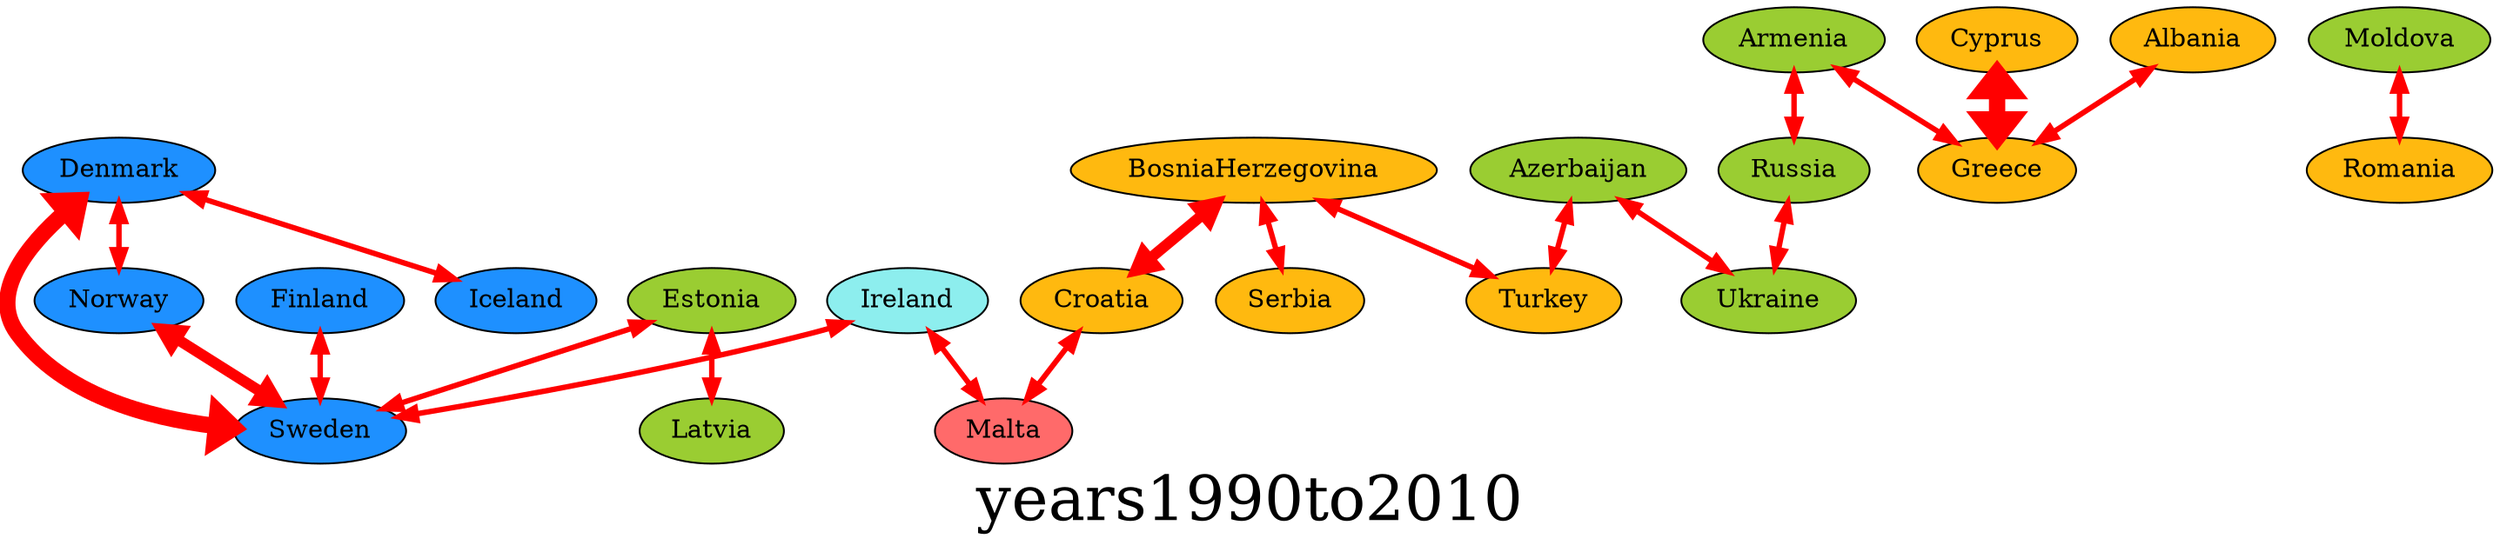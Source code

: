 digraph{ graph [label=years1990to2010, fontsize=34]; BosniaHerzegovina [style=filled,fillcolor=darkgoldenrod1]; Croatia [style=filled,fillcolor=darkgoldenrod1]; Azerbaijan [style=filled,fillcolor=olivedrab3]; Ukraine [style=filled,fillcolor=olivedrab3]; Moldova [style=filled,fillcolor=olivedrab3]; Romania [style=filled,fillcolor=darkgoldenrod1]; Albania [style=filled,fillcolor=darkgoldenrod1]; Greece [style=filled,fillcolor=darkgoldenrod1]; Armenia [style=filled,fillcolor=olivedrab3]; Russia [style=filled,fillcolor=olivedrab3]; BosniaHerzegovina [style=filled,fillcolor=darkgoldenrod1]; Turkey [style=filled,fillcolor=darkgoldenrod1]; Croatia [style=filled,fillcolor=darkgoldenrod1]; Malta [style=filled,fillcolor=indianred1]; Ireland [style=filled,fillcolor=darkslategray2]; Sweden [style=filled,fillcolor=dodgerblue]; BosniaHerzegovina [style=filled,fillcolor=darkgoldenrod1]; Serbia [style=filled,fillcolor=darkgoldenrod1]; Armenia [style=filled,fillcolor=olivedrab3]; Greece [style=filled,fillcolor=darkgoldenrod1]; Estonia [style=filled,fillcolor=olivedrab3]; Latvia [style=filled,fillcolor=olivedrab3]; Estonia [style=filled,fillcolor=olivedrab3]; Sweden [style=filled,fillcolor=dodgerblue]; Norway [style=filled,fillcolor=dodgerblue]; Sweden [style=filled,fillcolor=dodgerblue]; Russia [style=filled,fillcolor=olivedrab3]; Ukraine [style=filled,fillcolor=olivedrab3]; Cyprus [style=filled,fillcolor=darkgoldenrod1]; Greece [style=filled,fillcolor=darkgoldenrod1]; Ireland [style=filled,fillcolor=darkslategray2]; Malta [style=filled,fillcolor=indianred1]; Denmark [style=filled,fillcolor=dodgerblue]; Sweden [style=filled,fillcolor=dodgerblue]; Azerbaijan [style=filled,fillcolor=olivedrab3]; Turkey [style=filled,fillcolor=darkgoldenrod1]; Denmark [style=filled,fillcolor=dodgerblue]; Iceland [style=filled,fillcolor=dodgerblue]; Finland [style=filled,fillcolor=dodgerblue]; Sweden [style=filled,fillcolor=dodgerblue]; Denmark [style=filled,fillcolor=dodgerblue]; Norway [style=filled,fillcolor=dodgerblue]; BosniaHerzegovina->Croatia [dir=both color=red penwidth=3 penwidth=6];Azerbaijan->Ukraine [dir=both color=red penwidth=3 penwidth=3];Moldova->Romania [dir=both color=red penwidth=3 penwidth=3];Albania->Greece [dir=both color=red penwidth=3 penwidth=3];Armenia->Russia [dir=both color=red penwidth=3 penwidth=3];BosniaHerzegovina->Turkey [dir=both color=red penwidth=3 penwidth=3];Croatia->Malta [dir=both color=red penwidth=3 penwidth=3];Ireland->Sweden [dir=both color=red penwidth=3 penwidth=3];BosniaHerzegovina->Serbia [dir=both color=red penwidth=3 penwidth=3];Armenia->Greece [dir=both color=red penwidth=3 penwidth=3];Estonia->Latvia [dir=both color=red penwidth=3 penwidth=3];Estonia->Sweden [dir=both color=red penwidth=3 penwidth=3];Norway->Sweden [dir=both color=red penwidth=3 penwidth=6];Russia->Ukraine [dir=both color=red penwidth=3 penwidth=3];Cyprus->Greece [dir=both color=red penwidth=3 penwidth=9];Ireland->Malta [dir=both color=red penwidth=3 penwidth=3];Denmark->Sweden [dir=both color=red penwidth=3 penwidth=9];Azerbaijan->Turkey [dir=both color=red penwidth=3 penwidth=3];Denmark->Iceland [dir=both color=red penwidth=3 penwidth=3];Finland->Sweden [dir=both color=red penwidth=3 penwidth=3];Denmark->Norway [dir=both color=red penwidth=3 penwidth=3];}
